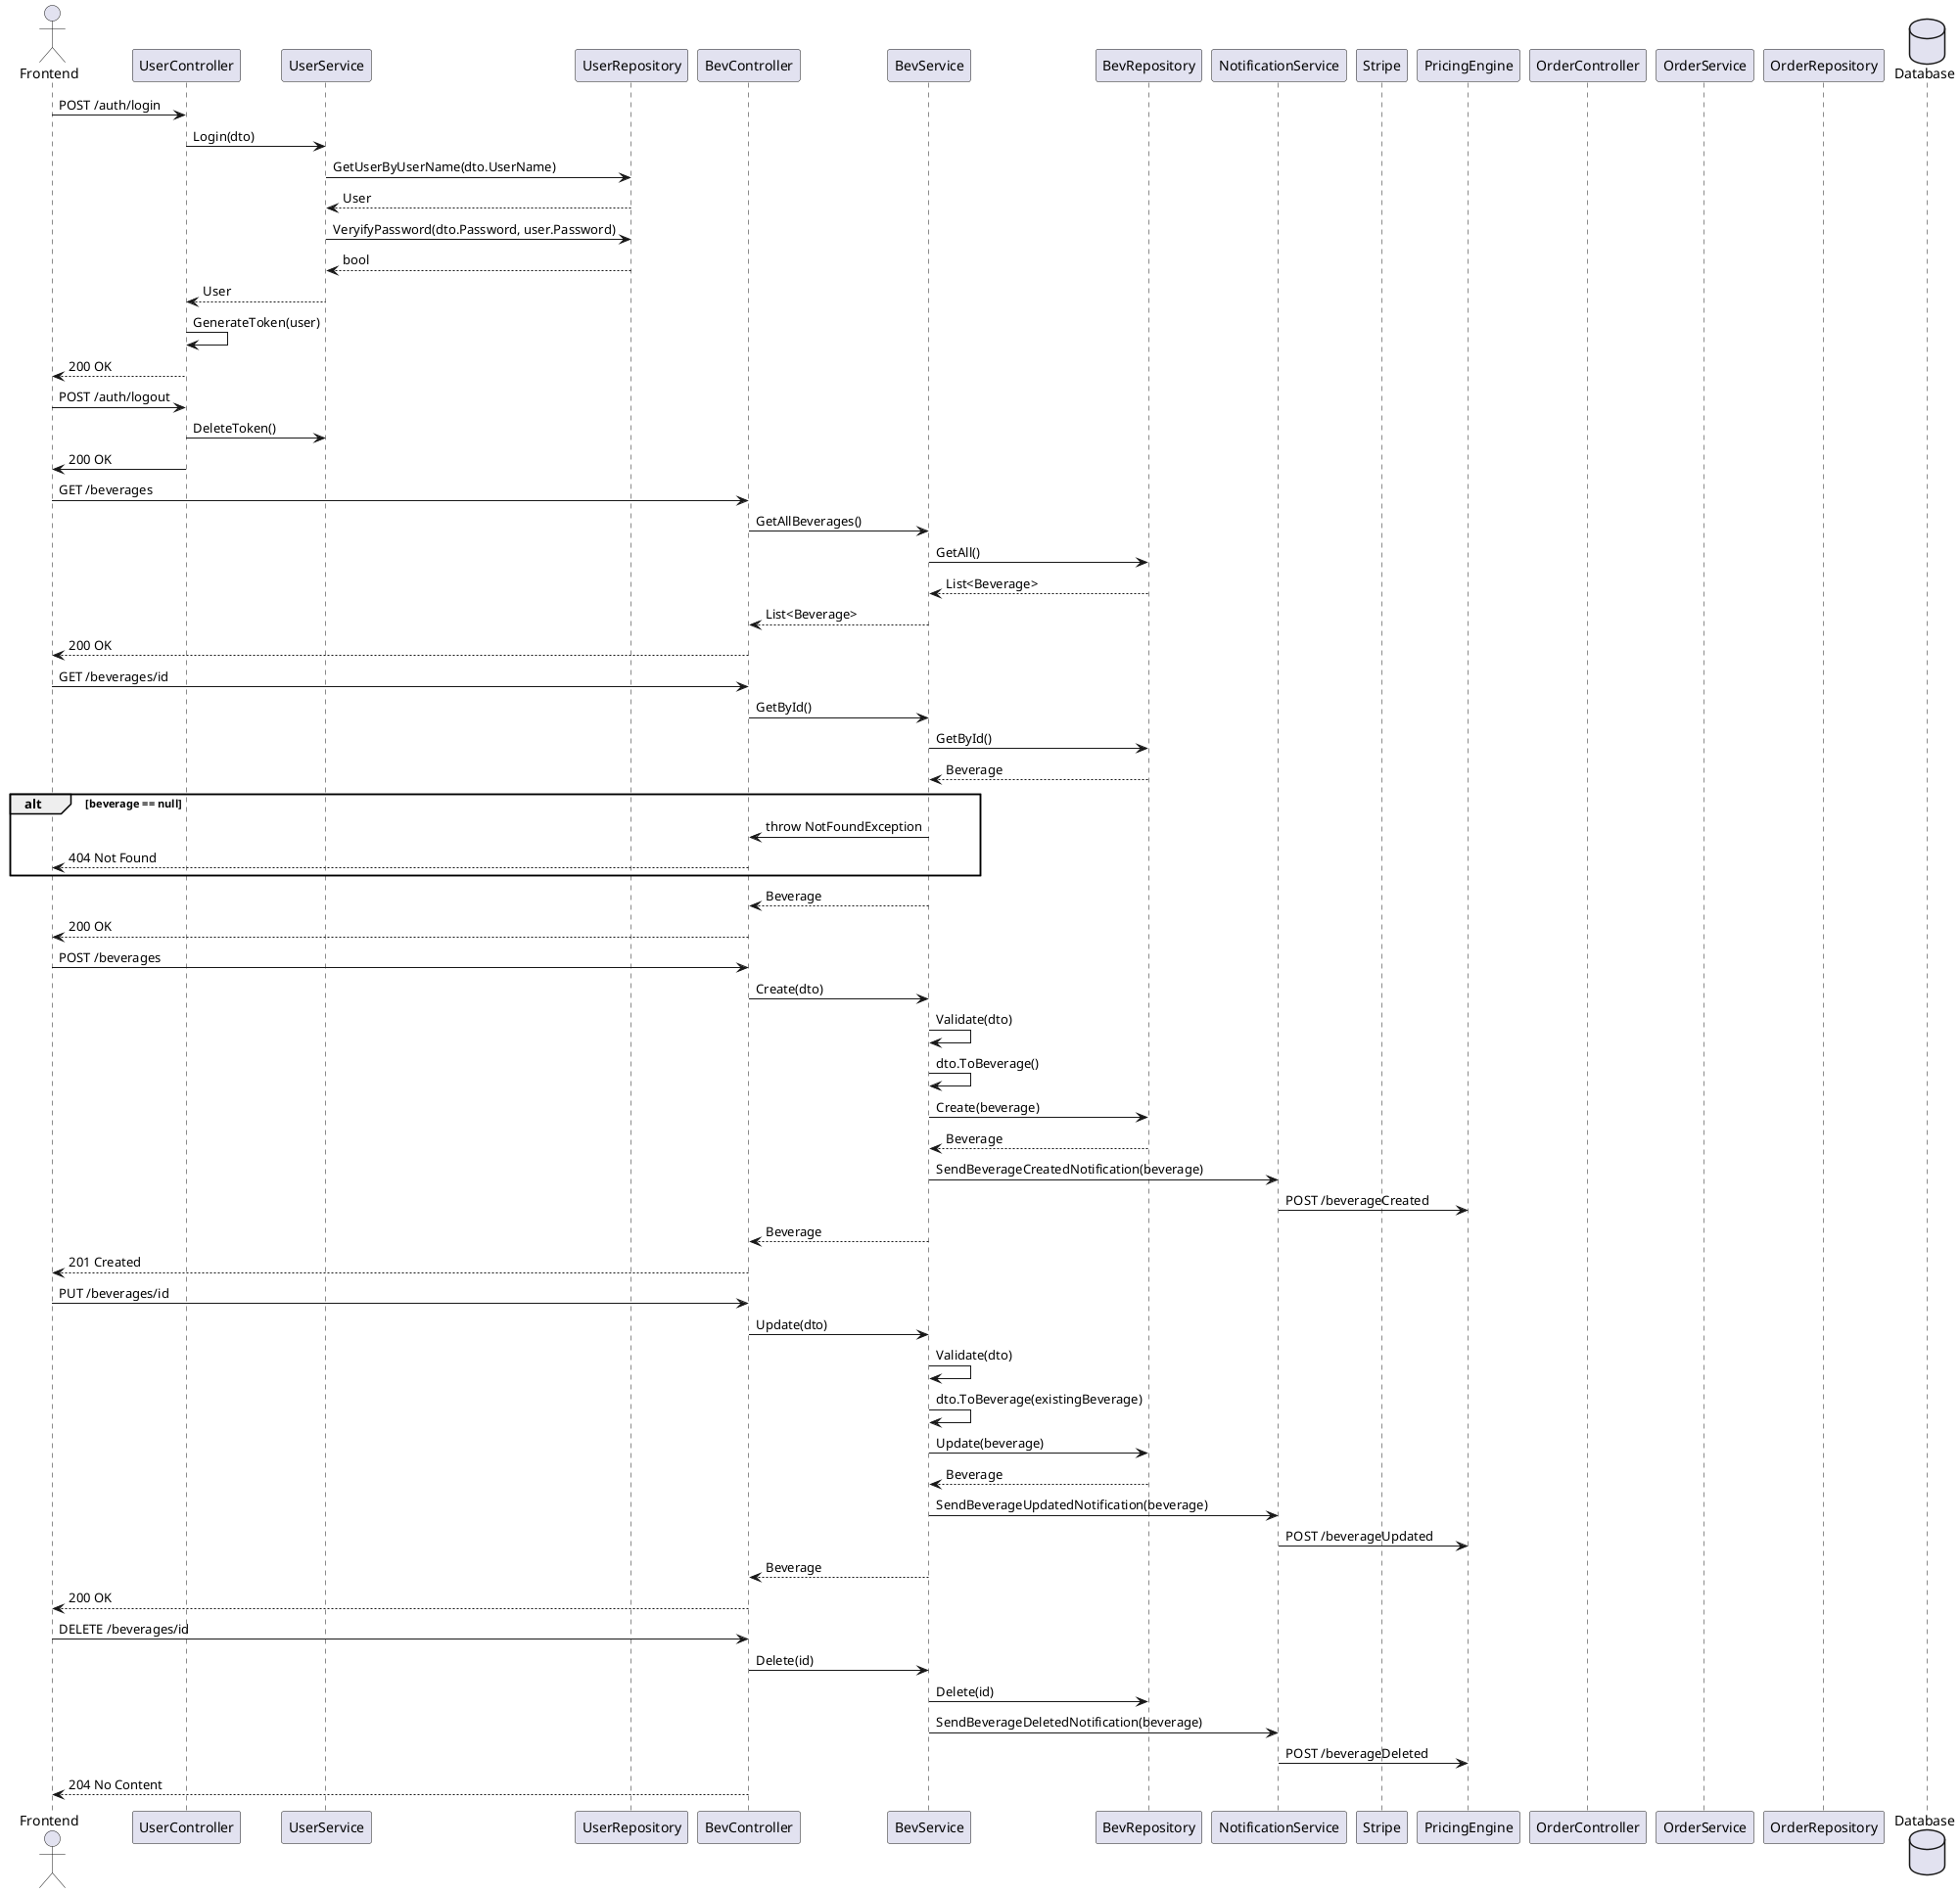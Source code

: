 @startuml
Actor Frontend as frontend
participant UserController as usercontroller
participant UserService as userserv
participant UserRepository as userrepo
participant BevController as bevcontroller
participant BevService as bevserv
participant BevRepository as bevrepo
participant NotificationService as notifserv
participant Stripe as stripe
participant PricingEngine as pricingengine
participant OrderController
participant OrderService
participant OrderRepository
database Database as mysql

frontend -> usercontroller: POST /auth/login
usercontroller -> userserv: Login(dto)
userserv -> userrepo: GetUserByUserName(dto.UserName)
userrepo --> userserv: User
userserv -> userrepo: VeryifyPassword(dto.Password, user.Password)
userrepo --> userserv: bool
userserv --> usercontroller: User
usercontroller -> usercontroller: GenerateToken(user)
usercontroller --> frontend: 200 OK

frontend -> usercontroller: POST /auth/logout
usercontroller -> userserv: DeleteToken() 
usercontroller -> frontend: 200 OK


frontend -> bevcontroller: GET /beverages
bevcontroller -> bevserv: GetAllBeverages()
bevserv -> bevrepo: GetAll()
bevrepo --> bevserv: List<Beverage>
bevserv --> bevcontroller: List<Beverage>
bevcontroller --> frontend: 200 OK

frontend -> bevcontroller: GET /beverages/id
bevcontroller -> bevserv: GetById()
bevserv -> bevrepo: GetById()
bevrepo --> bevserv: Beverage
alt beverage == null
bevserv -> bevcontroller: throw NotFoundException
bevcontroller --> frontend: 404 Not Found
end
bevserv --> bevcontroller: Beverage
bevcontroller --> frontend: 200 OK

frontend -> bevcontroller: POST /beverages
bevcontroller -> bevserv: Create(dto)
bevserv -> bevserv: Validate(dto)
bevserv -> bevserv: dto.ToBeverage()
bevserv -> bevrepo: Create(beverage)
bevrepo --> bevserv: Beverage
bevserv -> notifserv: SendBeverageCreatedNotification(beverage)
notifserv -> pricingengine: POST /beverageCreated
bevserv --> bevcontroller: Beverage
bevcontroller --> frontend: 201 Created

frontend -> bevcontroller: PUT /beverages/id
bevcontroller -> bevserv: Update(dto)
bevserv -> bevserv: Validate(dto)
bevserv -> bevserv: dto.ToBeverage(existingBeverage)
bevserv -> bevrepo: Update(beverage)
bevrepo --> bevserv: Beverage
bevserv -> notifserv: SendBeverageUpdatedNotification(beverage)
notifserv -> pricingengine: POST /beverageUpdated
bevserv --> bevcontroller: Beverage
bevcontroller --> frontend: 200 OK

frontend -> bevcontroller: DELETE /beverages/id
bevcontroller -> bevserv: Delete(id)
bevserv -> bevrepo: Delete(id)
bevserv -> notifserv: SendBeverageDeletedNotification(beverage)
notifserv -> pricingengine: POST /beverageDeleted
bevcontroller --> frontend: 204 No Content
@enduml
